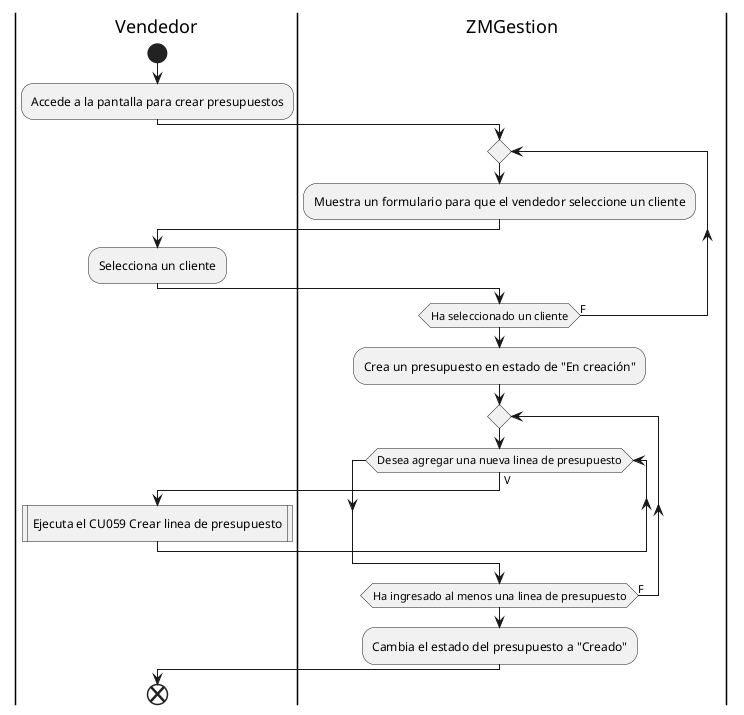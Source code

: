@startuml crearPresuesto
|Vendedor|
start
:Accede a la pantalla para crear presupuestos;
|ZMGestion|
repeat
:Muestra un formulario para que el vendedor seleccione un cliente;
|Vendedor|
:Selecciona un cliente;
|ZMGestion|
repeat while(Ha seleccionado un cliente) is (F)
:Crea un presupuesto en estado de "En creación";
repeat
while(Desea agregar una nueva linea de presupuesto) is (V)
|Vendedor|
:Ejecuta el CU059 Crear linea de presupuesto|
end while
|ZMGestion|
repeat while(Ha ingresado al menos una linea de presupuesto) is (F)
:Cambia el estado del presupuesto a "Creado";
|Vendedor|
end
@enduml